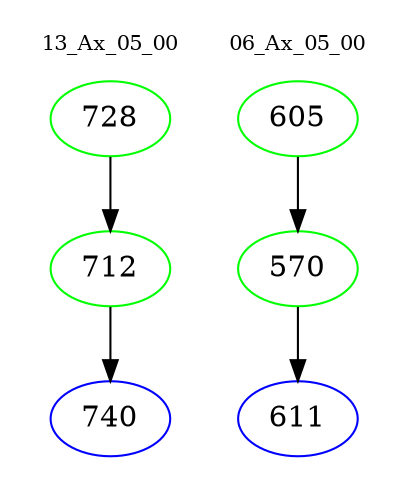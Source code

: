 digraph{
subgraph cluster_0 {
color = white
label = "13_Ax_05_00";
fontsize=10;
T0_728 [label="728", color="green"]
T0_728 -> T0_712 [color="black"]
T0_712 [label="712", color="green"]
T0_712 -> T0_740 [color="black"]
T0_740 [label="740", color="blue"]
}
subgraph cluster_1 {
color = white
label = "06_Ax_05_00";
fontsize=10;
T1_605 [label="605", color="green"]
T1_605 -> T1_570 [color="black"]
T1_570 [label="570", color="green"]
T1_570 -> T1_611 [color="black"]
T1_611 [label="611", color="blue"]
}
}

